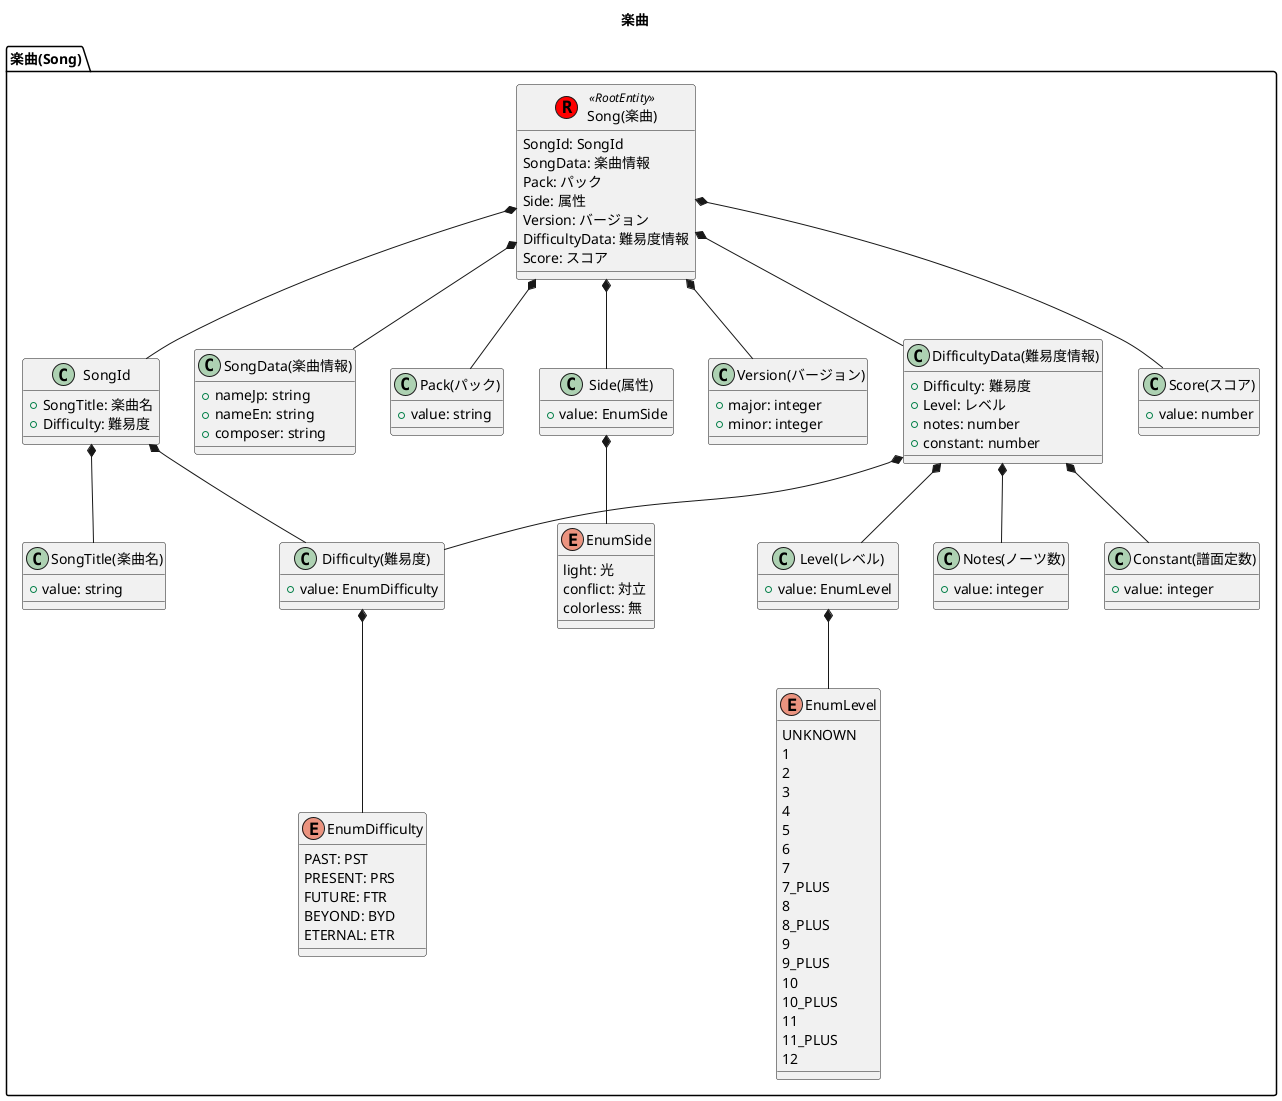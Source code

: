 @startuml BookAggregation

title 楽曲

package "楽曲(Song)" {
    class "Song(楽曲)" as Song << (R,red) RootEntity >> {
        SongId: SongId
        SongData: 楽曲情報
        Pack: パック
        Side: 属性
        Version: バージョン
        DifficultyData: 難易度情報
        Score: スコア
    }

    class "SongId" as SongId {
        + SongTitle: 楽曲名
        + Difficulty: 難易度
    }

    class "SongTitle(楽曲名)" as SongTitle {
        + value: string
    }

    class "SongData(楽曲情報)" as SongData {
        + nameJp: string
        + nameEn: string
        + composer: string
    }

    class "Pack(パック)" as Pack {
        + value: string
    }

    class "Side(属性)" as Side {
        + value: EnumSide
    }

    enum "EnumSide" as EnumSide {
        light: 光
        conflict: 対立
        colorless: 無
    }

    class "Version(バージョン)" as Version {
        + major: integer
        + minor: integer
    }

    class "DifficultyData(難易度情報)" as DifficultyData {
        + Difficulty: 難易度
        + Level: レベル
        + notes: number
        + constant: number
    }

    class "Difficulty(難易度)" as Difficulty {
        + value: EnumDifficulty
    }

    enum "EnumDifficulty" as EnumDifficulty {
        PAST: PST
        PRESENT: PRS
        FUTURE: FTR
        BEYOND: BYD
        ETERNAL: ETR
    }

    class "Level(レベル)" as Level {
        + value: EnumLevel
    }

    enum "EnumLevel" as EnumLevel {
        UNKNOWN
        1
        2
        3
        4
        5
        6
        7
        7_PLUS
        8
        8_PLUS
        9
        9_PLUS
        10
        10_PLUS
        11
        11_PLUS
        12
    }

    class "Notes(ノーツ数)" as Notes {
        + value: integer
    }

    class "Constant(譜面定数)" as Constant {
        + value: integer
    }

    class "Score(スコア)" as Score {
        + value: number
    }

    Song *-down- SongId
    Song *-down- SongData
    Song *-down- Pack
    Song *-down- Side
    Song *-down- Version
    Song *-down- DifficultyData
    Song *-down- Score

    SongId *-down- SongTitle
    SongId *-down- Difficulty

    DifficultyData *-down- Difficulty
    DifficultyData *-down- Level
    DifficultyData *-down- Notes
    DifficultyData *-down- Constant

    Side *-down- EnumSide
    Difficulty *-down- EnumDifficulty
    Level *-down- EnumLevel

}

@enduml
